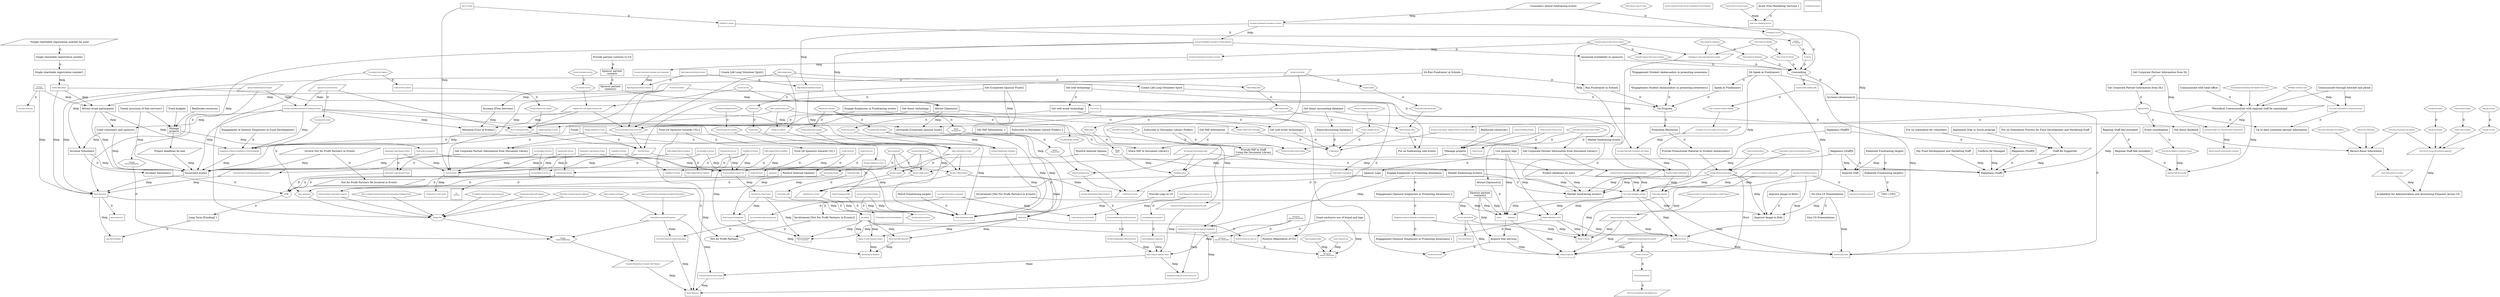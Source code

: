  digraph  RootGraph {
  "Regional Offices" [width="0.797557121911897", height="0.81256002199384", pos="1403.51520599513,338.093454613355", fontsize="8", label="Regional Offices", shape=ellipse];
  "Collect pledge online" [width="0.78125", height="0.5", pos="2338.36122047244,1375.66019145937", fontsize="8", label="Collect pledge online", sides="6", shape=polygon];
  "Collect donations online" [width="0.78125", height="0.5", pos="2293.23248031496,1449.14838043575", fontsize="8", label="Collect donations online", sides="6", shape=polygon];
  "Provide Real Time Tax Receipts " [width="0.78125", height="0.5", pos="2267.93799212598,1353.83341980583", fontsize="8", label="Provide Real Time Tax Receipts ", sides="6", shape=polygon];
  "Provide receipts" [width="0.78125", height="0.5", pos="1940.56594488189,1396.44759303417", fontsize="8", label="Provide receipts", sides="6", shape=polygon];
  "Collect pledge online " [width="0.78125", height="0.5", pos="2522.61318897638,687.691687522364", fontsize="8", label="Collect pledge online ", sides="6", shape=polygon];
  "Collect Pledge online" [width="0.78125", height="0.5", pos="2310.45767716535,1205.58145130189", fontsize="8", label="Collect Pledge online", sides="6", shape=polygon];
  "Retain [Sponsors] " [width="0.816179286622626", height="0.490638069621911", pos="2289.3577031619,1038.13541145127", fontsize="8", label="Retain [Sponsors] ", shape=box];
  "Long Term [Funding] " [width="0.816179286622626", height="0.490638069621911", pos="2346.05061654773,1133.85826771654", fontsize="8", label="Long Term [Funding] ", shape=box];
  "Put Together Proposals for Corporate Sponsors" [width="0.78125", height="0.5", pos="1303.7155511811,854.220472440945", fontsize="8", label="Put Together Proposals for Corporate Sponsors", sides="6", shape=polygon];
  "Manage PAP" [width="0.78125", height="0.5", pos="1406.96279527559,863.396254451504", fontsize="8", label="Manage PAP", sides="6", shape=polygon];
  "Organize discussions with Sponsors" [width="0.78125", height="0.5", pos="1366.56909448819,801.175782010557", fontsize="8", label="Organize discussions with Sponsors", sides="6", shape=polygon];
  "Write Down Corporate Sponsors Objectives " [width="0.78125", height="0.5", pos="1417.54429133858,790.731057601104", fontsize="8", label="Write Down Corporate Sponsors Objectives ", sides="6", shape=polygon];
  "Pitch to National Corporate Sponsors the Sponsorship of Regional Events " [width="0.78125", height="0.5", pos="1474.23720472441,776.557829254647", fontsize="8", label="Pitch to National Corporate Sponsors the Sponsorship of Regional Events ", sides="6", shape=polygon];
  "Contribute [to a Good Cause] " [width="0.816179286622626", height="0.490638069621911", pos="1064.02812360975,1726.16412846725", fontsize="8", label="Contribute [to a Good Cause] ", shape=box];
  "Recognition" [width="0.816179286622626", height="0.490638069621911", pos="908.122611798729,1598.60507334913", fontsize="8", label=Recognition, shape=box];
  "Positive Image [To Employees] " [width="0.816179286622626", height="0.490638069621911", pos="1163.24072203495,1722.67438630731", fontsize="8", label="Positive Image [To Employees] ", shape=box];
  "Credibility [CS Brand] " [width="0.816179286622626", height="0.490638069621911", pos="1250.16985589322,1846.81922495789", fontsize="8", label="Credibility [CS Brand] ", shape=box];
  "Positive Association\n[by Consumers] " [width="0.816179286622626", height="0.490638069621911", pos="921.259842519685,1708.50115796086", fontsize="8", label="Positive Association\n[by Consumers] ", shape=box];
  "Sponsorship Be Beneficial " [width="0.816179286622626", height="0.490638069621911", pos="1061.19347794046,1865.71686275316", fontsize="8", label="Sponsorship Be Beneficial ", shape=box];
  "Develop national event calendar " [width="0.78125", height="0.5", pos="2294.20688976378,687.081293821577", fontsize="8", label="Develop national event calendar ", sides="6", shape=polygon];
  "Put on Fundraising Events " [width="0.78125", height="0.5", pos="2239.59153543307,765.354330708661", fontsize="8", label="Put on Fundraising Events ", sides="6", shape=polygon];
  "Sponsors for events be found" [width="0.812499999999998", height="0.5", pos="2098.54133858268,734.038144215277", fontsize="8", label="Sponsors for events be found", shape=parallelogram];
  "Funds Be Raised " [width="0.812499999999998", height="0.5", pos="2438.69881889764,860.740157480315", fontsize="8", label="Funds Be Raised ", shape=parallelogram];
  "Put on Fundraising Events on the Web" [width="0.78125", height="0.5", pos="2565.57578740157,786.904285947561", fontsize="8", label="Put on Fundraising Events on the Web", sides="6", shape=polygon];
  "Get sponsorship proposal" [width="0.78125", height="0.5", pos="1020.6938976378,1489.04601823103", fontsize="8", label="Get sponsorship proposal", sides="6", shape=polygon];
  "Sponsorship proposal" [width="0.78125", height="0.5", pos="1190.32972440945,1102.54208122315", fontsize="8", label="Sponsorship proposal", sides="6", shape=polygon];
  "Present proposal convincingly to sponsors" [width="0.816179286622626", height="0.490638069621911", pos="1310.42497400345,811.468673776789", fontsize="8", label="Present proposal convincingly to sponsors", shape=box];
  "Participate in events" [width="0.78125", height="0.5", pos="884.569317335129,489.26649067197", fontsize="8", label="Participate in events", sides="6", shape=polygon];
  "Become a Official Partner" [width="0.78125", height="0.5", pos="1006.07775590551,1570.25861665622", fontsize="8", label="Become a Official Partner", sides="6", shape=polygon];
  "Contribute [to a  Cause] " [width="0.812499999999998", height="0.5", pos="1092.24212598425,1659.12475838851", fontsize="8", label="Contribute [to a  Cause] ", shape=parallelogram];
  "Become a Major patron" [width="0.78125", height="0.5", pos="1078.1061023622,1591.09326232551", fontsize="8", label="Become a Major patron", sides="6", shape=polygon];
  "Become a patron" [width="0.78125", height="0.5", pos="1144.01161417323,1592.51058516016", fontsize="8", label="Become a patron", sides="6", shape=polygon];
  "Exclusive Relationships [Official Partners] " [width="0.816179286622626", height="0.490638069621911", pos="1090.30258505166,1368.3436776459", fontsize="8", label="Exclusive Relationships [Official Partners] ", shape=box];
  "Quick [Response to Sponsors] " [width="0.816179286622626", height="0.490638069621911", pos="1623.21597087844,1141.21769339393", fontsize="8", label="Quick [Response to Sponsors] ", shape=box];
  "Retain [Sponsors] 1" [width="0.816179286622626", height="0.490638069621911", pos="1657.23171890993,1048.8188976378", fontsize="8", label="Retain [Sponsors] ", shape=box];
  "Reach agreement" [width="0.78125", height="0.5", pos="1417.54429133858,1010.12598425197", fontsize="8", label="Reach agreement", sides="6", shape=polygon];
  "Quick [Response to questions and concerns] " [width="0.816179286622626", height="0.490638069621911", pos="1288.72778190206,1389.49639031222", fontsize="8", label="Quick [Response to questions and concerns] ", shape=box];
  "Quick [Response to Sponsors] 1" [width="0.816179286622626", height="0.490638069621911", pos="1361.66591888534,1297.47753591361", fontsize="8", label="Quick [Response to Sponsors] ", shape=box];
  "Retain [Sponsors] 2" [width="0.816179286622626", height="0.490638069621911", pos="1857.51158817668,958.870248579934", fontsize="8", label="Retain [Sponsors] ", shape=box];
  "Recognize\nSponsor contribution " [width="0.816179286622626", height="0.490638069621911", pos="1136.09426534204,981.442498065444", fontsize="8", label="Recognize\nSponsor contribution ", shape=box];
  "Recognize\nSponsor contribution 1" [width="0.816179286622626", height="0.490638069621911", pos="1302.90101024851,1014.01296898448", fontsize="8", label="Recognize\nSponsor contribution ", shape=box];
  "Meet Corporate Sponsors Needs " [width="0.816179286622626", height="0.490638069621911", pos="1503.39820234991,1070.70588237031", fontsize="8", label="Meet Corporate Sponsors Needs ", shape=box];
  "Create Thank you ads " [width="0.78125", height="0.5", pos="808.095472440945,837.077514294017", fontsize="8", label="Create Thank you ads ", sides="6", shape=polygon];
  "Recognize\nSponsor contribution 2" [width="0.816179286622626", height="0.490638069621911", pos="920.223844894184,839.710214600877", fontsize="8", label="Recognize\nSponsor contribution ", shape=box];
  "Place Sponsor Logos in Events " [width="0.78125", height="0.5", pos="808.095472440945,766.211372561734", fontsize="8", label="Place Sponsor Logos in Events ", sides="6", shape=polygon];
  "Company Relationship be retained  after Mergers" [width="0.812499999999998", height="0.5", pos="1333.18700787402,918.290112719214", fontsize="8", label="Company Relationship be retained  after Mergers", shape=parallelogram];
  "Manage\nPartner Relationship" [width="0.78125", height="0.5", pos="1499.53169291339,900.813577286148", fontsize="8", label="Manage\nPartner Relationship", sides="6", shape=polygon];
  "Information be shared with sponsors" [width="0.812499999999998", height="0.5", pos="1574.13188976378,874.913385826772", fontsize="8", label="Information be shared with sponsors", shape=parallelogram];
  "Up to Date [Corporate Partner Information] " [width="0.816179286622626", height="0.490638069621911", pos="1572.19234883119,1134.378280076", fontsize="8", label="Up to Date [Corporate Partner Information] ", shape=box];
  "Include Corporate Partners [In the Development of Press Releases]  " [width="0.816179286622626", height="0.490638069621911", pos="1685.57817560285,872.280685519912", fontsize="8", label="Include Corporate Partners [In the Development of Press Releases]  ", shape=box];
  "*Corporate sponsors feel included" [width="0.816179286622626", height="0.490638069621911", pos="1728.09786064222,967.269269718987", fontsize="8", label="*Corporate sponsors feel included", shape=box];
  "Accountability of services" [width="0.816179286622626", height="0.490638069621911", pos="1120.72103699558,1856.69291338583", fontsize="8", label="Accountability of services", shape=box];
  "Accountability of services1" [width="0.816179286622626", height="0.490638069621911", pos="1033.5185559301,1933.9905728007", fontsize="8", label="Accountability of services", shape=box];
  "Demonstrable Services " [width="0.816179286622626", height="0.490638069621911", pos="1179.44881889764,1864.11688437276", fontsize="8", label="Demonstrable Services ", shape=box];
  "Demonstrable Services 1" [width="0.816179286622626", height="0.490638069621911", pos="1094.08211261072,1957.03304924655", fontsize="8", label="Demonstrable Services ", shape=box];
  "CS\nServices" [width="0.875", height="0.875", pos="754.334645669291,2023.61811023622", fontsize="8", label="CS\nServices", shape=box];
  "Responsible Usage [Sponsor Funds] " [width="0.816179286622626", height="0.490638069621911", pos="1374.89426534204,1758.00032732009", fontsize="8", label="Responsible Usage [Sponsor Funds] ", shape=box];
  "Responsible Usage [Sponsor Funds] 1" [width="0.816179286622626", height="0.490638069621911", pos="1288.72778190206,2034.51336420718", fontsize="8", label="Responsible Usage [Sponsor Funds] ", shape=box];
  "Exclusive Relationships [Official Partners] 1" [width="0.816179286622626", height="0.490638069621911", pos="1261.41732283465,1198.26493748842", fontsize="8", label="Exclusive Relationships [Official Partners] ", shape=box];
  "Exclusive Relationships [Official Partners] 2" [width="0.816179286622626", height="0.490638069621911", pos="1373.7671519808,1070.70588237031", fontsize="8", label="Exclusive Relationships [Official Partners] ", shape=box];
  "Cobranding" [width="0.816179286622626", height="0.490638069621911", pos="1219.93363542078,1566.76887449629", fontsize="8", label=Cobranding, shape=box];
  "Reach More Kids [Sponsors]" [width="0.816179286622626", height="0.490638069621911", pos="1191.58717872786,1800.52001235946", fontsize="8", label="Reach More Kids [Sponsors]", shape=box];
  "Appear as Good Corporate Citizens " [width="0.816179286622626", height="0.490638069621911", pos="1035.68166691684,1793.5405280396", fontsize="8", label="Appear as Good Corporate Citizens ", shape=box];
  "Exclusive Brand and Logo use" [width="0.8125", height="0.5078125", pos="1105.80826771654,1119.68503937008", fontsize="8", label="Exclusive Brand and Logo use", shape=box];
  "Credibility [CS Brand] 1" [width="0.816179286622626", height="0.490638069621911", pos="1143.21597087844,1991.04879727804", fontsize="8", label="Credibility [CS Brand] ", shape=box];
  "Use sponsor marketing channels" [width="0.78125", height="0.5", pos="978.174212598425,1215.9279079948", fontsize="8", label="Use sponsor marketing channels", sides="6", shape=polygon];
  " Quality [Services] " [width="0.816179286622626", height="0.490638069621911", pos="1007.33521022393,1828.86646905237", fontsize="8", label=" Quality [Services] ", shape=box];
  "Quality [Services] " [width="0.816179286622626", height="0.490638069621911", pos="910.012375578257,1929.9688312571", fontsize="8", label="Quality [Services] ", shape=box];
  "Follow Highest Ethical Guidelines " [width="0.816179286622626", height="0.490638069621911", pos="1320.09111573574,1799.5751304697", fontsize="8", label="Follow Highest Ethical Guidelines ", shape=box];
  "Follow Highest Ethical Guidelines 1" [width="0.816179286622626", height="0.490638069621911", pos="1216.91675828001,2015.6157264119", fontsize="8", label="Follow Highest Ethical Guidelines ", shape=box];
  "Trust [of Sponsors towards CS] " [width="0.816179286622626", height="0.490638069621911", pos="1368.09786064222,1601.57480314961", fontsize="8", label="Trust [of Sponsors towards CS] ", shape=box];
  "Match fundraising targets" [width="0.816179286622626", height="0.490638069621911", pos="2440.03127321605,1133.90961865867", fontsize="8", label="Match fundraising targets", shape=box];
  "Use national event calendar " [width="0.78125", height="0.5", pos="1672.6624015748,758.557829254647", fontsize="8", label="Use national event calendar ", sides="6", shape=polygon];
  "National Event Calendar" [width="0.8125", height="0.5078125", pos="1857.59645669291,744.10335090819", fontsize="8", label="National Event Calendar", shape=box];
  "*Engage employees in events" [width="0.816179286622626", height="0.490638069621911", pos="1374.8031496063,1524.24918945692", fontsize="8", label="*Engage employees in events", shape=box];
  "Receipt be provided" [width="0.812499999999998", height="0.5", pos="1786.73031496063,1499.39247492394", fontsize="8", label="Receipt be provided", shape=parallelogram];
  "Get sponsors for events" [width="0.78125", height="0.5", pos="1856.91437007874,847.423970986931", fontsize="8", label="Get sponsors for events", sides="6", shape=polygon];
  "Engagement [Sponsors in the Cause of CS] " [width="0.816179286622626", height="0.490638069621911", pos="1632.15725746802,971.626154091745", fontsize="8", label="Engagement [Sponsors in the Cause of CS] ", shape=box];
  "Commitment [To CS Cause from Sponsors Employees] " [width="0.816179286622626", height="0.490638069621911", pos="1529.67266379182,964.299539918516", fontsize="8", label="Commitment [To CS Cause from Sponsors Employees] ", shape=box];
  "*Engage employees in events1" [width="0.816179286622626", height="0.490638069621911", pos="1985.28796612944,1247.76410684765", fontsize="8", label="*Engage employees in events", shape=box];
  "Engagement of Sponsor Employees in Fund Development" [width="0.816179286622626", height="0.490638069621911", pos="2268.75253305857,1109.00155318355", fontsize="8", label="Engagement of Sponsor Employees in Fund Development", shape=box];
  "Sponsor Relationships Be Managed " [width="0.812499999999998", height="0.5", pos="2109.6625984252,915.978931616852", fontsize="8", label="Sponsor Relationships Be Managed ", shape=parallelogram];
  "Manage\nPartner Relationship1" [width="0.78125", height="0.5", pos="1854.83681102362,922.356884372757", fontsize="8", label="Manage\nPartner Relationship", sides="6", shape=polygon];
  "Increase Involvement [Sponsors in Putting on Events] " [width="0.816179286622626", height="0.490638069621911", pos="2651.4296984129,1045.32915547786", fontsize="8", label="Increase Involvement [Sponsors in Putting on Events] ", shape=box];
  "Use free services" [width="0.78125", height="0.5", pos="2437.57381889764,737.86491586882", fontsize="8", label="Use free services", sides="6", shape=polygon];
  " Free services" [width="0.8125", height="0.5078125", pos="1942.63582677165,1169.30020130189", fontsize="8", label=" Free services", shape=box];
  "Follow Highest Ethical Guidelines 2" [width="0.816179286622626", height="0.490638069621911", pos="1570.2485960507,1748.31528795001", fontsize="8", label="Follow Highest Ethical Guidelines ", shape=box];
  "Credibility [CS Brand] 2" [width="0.816179286622626", height="0.490638069621911", pos="1548.28009211369,1706.50426432797", fontsize="8", label="Credibility [CS Brand] ", shape=box];
  "Quality [Services] 1" [width="0.816179286622626", height="0.490638069621911", pos="1533.88954093259,1665.64190212324", fontsize="8", label="Quality [Services] ", shape=box];
  "Demonstrable Services 2" [width="0.816179286622626", height="0.490638069621911", pos="1531.27221809794,1578.94520920985", fontsize="8", label="Demonstrable Services ", shape=box];
  "Accountability of services2" [width="0.816179286622626", height="0.490638069621911", pos="1539.30371416093,1536.89796511537", fontsize="8", label="Accountability of services", shape=box];
  "Responsible Usage [Sponsor Funds] 2" [width="0.816179286622626", height="0.490638069621911", pos="1595.99662754676,1790.12631157206", fontsize="8", label="Responsible Usage [Sponsor Funds] ", shape=box];
  "Trust [of Donor] " [width="0.816179286622626", height="0.490638069621911", pos="1673.47694250739,1640.60474602904", fontsize="8", label="Trust [of Donor] ", shape=box];
  "High Response [Individual Donors] " [width="0.816179286622626", height="0.490638069621911", pos="906.050616547727,1088.36885287669", fontsize="8", label="High Response [Individual Donors] ", shape=box];
  "High Response [Individual Donors] 1" [width="0.816179286622626", height="0.490638069621911", pos="1500.61223304048,509.427900870227", fontsize="8", label="High Response [Individual Donors] ", shape=box];
  "Contribute [to a Good Cause] 1" [width="0.816179286622626", height="0.490638069621911", pos="1699.00765116881,1747.13796511537", fontsize="8", label="Contribute [to a Good Cause] ", shape=box];
  "Acquire\n [CS Stories] " [width="0.816179286622626", height="0.490638069621911", pos="877.704159854814,1134.378280076", fontsize="8", label="Acquire\n [CS Stories] ", shape=box];
  "CS Stories" [width="0.816179286622626", height="0.490638069621911", pos="1211.81102362205,474.756232831902", fontsize="8", label="CS Stories", shape=box];
  "Hear CS stories" [width="0.816179286622626", height="0.490638069621911", pos="1524.18560392471,1622.88221708387", fontsize="8", label="Hear CS stories", shape=box];
  "Published CS Stories" [width="0.816179286622626", height="0.490638069621911", pos="1203.68841182332,1162.72473676891", fontsize="8", label="Published CS Stories", shape=box];
  "Pledge online" [width="0.78125", height="0.5", pos="1953.79429133858,1445.58145130189", fontsize="8", label="Pledge online", sides="6", shape=polygon];
  "Pledge\nonline" [width="0.78125", height="0.5", pos="1829.56122047244,1535.58523082945", fontsize="8", label="Pledge\nonline", sides="6", shape=polygon];
  "Bi-Weekly Conference Calls " [width="0.78125", height="0.5", pos="696.392716535433,239.675939490868", fontsize="8", label="Bi-Weekly Conference Calls ", sides="6", shape=polygon];
  "Up to Date [ Information on Corporate Sponsors] " [width="0.816179286622626", height="0.490638069621911", pos="801.823399200304,208.157807635052", fontsize="8", label="Up to Date [ Information on Corporate Sponsors] ", shape=box];
  "Agreement [Staff Over Corporate Partner Expectations] " [width="0.816179286622626", height="0.490638069621911", pos="850.012375578257,390.638373375508", fontsize="8", label="Agreement [Staff Over Corporate Partner Expectations] ", shape=box];
  "Reduce Internal Communication Confusion " [width="0.816179286622626", height="0.490638069621911", pos="780.563556680619,432.910606779754", fontsize="8", label="Reduce Internal Communication Confusion ", shape=box];
  "Market CS Brand " [width="0.816179286622626", height="0.490638069621911", pos="381.64116772883,1123.17478153001", fontsize="8", label="Market CS Brand ", shape=box];
  "Market PHL Brand " [width="0.816179286622626", height="0.490638069621911", pos="737.007874015748,1212.43816583487", fontsize="8", label="Market PHL Brand ", shape=box];
  "Increase [Awareness]" [width="0.816179286622626", height="0.490638069621911", pos="606.015525184556,1289.8151304697", fontsize="8", label="Increase [Awareness]", shape=box];
  "Engagement [Sponsor Employees in Promoting Awareness] " [width="0.816179286622626", height="0.490638069621911", pos="780.563556680619,1257.92758067471", fontsize="8", label="Engagement [Sponsor Employees in Promoting Awareness] ", shape=box];
  "Market [Only For Serious Issues] " [width="0.78125", height="0.5", pos="907.308070866142,889.943656026301", fontsize="8", label="Market [Only For Serious Issues] ", sides="6", shape=polygon];
  "Avoid Over-Marketing Services " [width="0.816179286622626", height="0.490638069621911", pos="936.469068491643,950.12631157206", fontsize="8", label="Avoid Over-Marketing Services ", shape=box];
  "Experienced [Marketing Partners] " [width="0.816179286622626", height="0.490638069621911", pos="622.586049618593,1066.48186814418", fontsize="8", label="Experienced [Marketing Partners] ", shape=box];
  "Positive [Reputation of CS] " [width="0.816179286622626", height="0.490638069621911", pos="651.968503937008,1014.01296898448", fontsize="8", label="Positive [Reputation of CS] ", shape=box];
  "! Write Articles for Magazines " [width="0.78125", height="0.5", pos="850.615157480315,734.038144215277", fontsize="8", label="! Write Articles for Magazines ", sides="6", shape=polygon];
  "! Write Articles for Magazines 1" [width="0.78125", height="0.5", pos="1084.03051181102,481.367445959318", fontsize="8", label="! Write Articles for Magazines ", sides="6", shape=polygon];
  "High Response [Individual Donors] 2" [width="0.816179286622626", height="0.490638069621911", pos="2169.53993463338,1035.1656816508", fontsize="8", label="High Response [Individual Donors] ", shape=box];
  "Reach agreement1" [width="0.78125", height="0.5", pos="1156.31397637795,1417.32283464567", fontsize="8", label="Reach agreement", sides="6", shape=polygon];
  "Agreement" [width="0.8125", height="0.5078125", pos="1219.80118110236,1305.07529972709", fontsize="8", label=Agreement, shape=box];
  "Make contribution to charity" [width="0.812499999999998", height="0.5", pos="1094.82165354331,1511.72318358536", fontsize="8", label="Make contribution to charity", shape=parallelogram];
  "Provide free services" [width="0.78125", height="0.5", pos="1147.81003937008,1368.00664815228", fontsize="8", label="Provide free services", sides="6", shape=polygon];
  "Market through own channels" [width="0.78125", height="0.5", pos="1020.6938976378,1382.17987649874", fontsize="8", label="Market through own channels", sides="6", shape=polygon];
  "Provide funds" [width="0.78125", height="0.5", pos="1204.94586614173,1442.69956153811", fontsize="8", label="Provide funds", sides="6", shape=polygon];
  "*Good media exposure" [width="0.816179286622626", height="0.490638069621911", pos="511.272218097942,964.299539918516", fontsize="8", label="*Good media exposure", shape=box];
  "Increased Interaction [Counselors with Media] " [width="0.816179286622626", height="0.490638069621911", pos="762.629698412903,942.571035981508", fontsize="8", label="Increased Interaction [Counselors with Media] ", shape=box];
  "Proactive [Media relationship]" [width="0.816179286622626", height="0.490638069621911", pos="650.932506311507,960.289785399123", fontsize="8", label="Proactive [Media relationship]", shape=box];
  "Provide funds1" [width="0.78125", height="0.5", pos="1955.68405511811,1092.19562453024", fontsize="8", label="Provide funds", sides="6", shape=polygon];
  "!Acquire public speaking skills" [width="0.816179286622626", height="0.490638069621911", pos="1026.52305749261,481.367445959318", fontsize="8", label="!Acquire public speaking skills", shape=box];
  "!Train counselors on public speaking" [width="0.78125", height="0.5", pos="835.999015748032,1035.50271114441", fontsize="8", label="!Train counselors on public speaking", sides="6", shape=polygon];
  "Increased Involvement [Counselors in Events] " [width="0.816179286622626", height="0.490638069621911", pos="721.79864804379,719.344903509359", fontsize="8", label="Increased Involvement [Counselors in Events] ", shape=box];
  "Increase Connection [Counselors and Community] " [width="0.816179286622626", height="0.490638069621911", pos="834.204501562509,978.712768264973", fontsize="8", label="Increase Connection [Counselors and Community] ", shape=box];
  "Increase\n[Awareness]" [width="0.816179286622626", height="0.490638069621911", pos="2110.77502599655,957.320055598652", fontsize="8", label="Increase\n[Awareness]", shape=box];
  "[Increase] Awareness" [width="0.816179286622626", height="0.490638069621911", pos="1501.58689365231,582.096389647222", fontsize="8", label="[Increase] Awareness", shape=box];
  "Create posters, flyers and informational material " [width="0.78125", height="0.5", pos="410.802165354331,854.220472440945", fontsize="8", label="Create posters, flyers and informational material ", sides="6", shape=polygon];
  "Develop external comunications" [width="0.78125", height="0.5", pos="458.065157480315,934.30586075071", fontsize="8", label="Develop external comunications", sides="6", shape=polygon];
  "Create branded products" [width="0.78125", height="0.5", pos="348.439960629921,860.740157480315", fontsize="8", label="Create branded products", sides="6", shape=polygon];
  "Minimize expenses" [width="0.816179286622626", height="0.490638069621911", pos="740.661194475895,1128.94898873741", fontsize="8", label="Minimize expenses", shape=box];
  "Increased Involvement [Counselors in Events] 1" [width="0.816179286622626", height="0.490638069621911", pos="2339.61867479086,889.42364366684", fontsize="8", label="Increased Involvement [Counselors in Events] ", shape=box];
  "Increased Availability [Counselors to Public/Sponsors]" [width="0.816179286622626", height="0.490638069621911", pos="2226.2328480192,889.42364366684", fontsize="8", label="Increased Availability [Counselors to Public/Sponsors]", shape=box];
  "Sponsors marketing channels be used" [width="0.812499999999998", height="0.5", pos="835.316929133858,931.606299212598", fontsize="8", label="Sponsors marketing channels be used", shape=parallelogram];
  "Counselors who want a public voice be trained " [width="0.812499999999998", height="0.5", pos="757.536614173228,1036.68759303417", fontsize="8", label="Counselors who want a public voice be trained ", shape=parallelogram];
  "* Corporate sponsor feel included " [width="0.816179286622626", height="0.490638069621911", pos="1262.45332046015,1722.67438630731", fontsize="8", label="* Corporate sponsor feel included ", shape=box];
  "Maintain 20% costs against revenues ratio" [width="0.812499999999998", height="0.5", pos="2422.71850393701,789.874015748032", fontsize="8", label="Maintain 20% costs against revenues ratio", shape=parallelogram];
  "Use volunteer services" [width="0.78125", height="0.5", pos="2367.15059055118,737.86491586882", fontsize="8", label="Use volunteer services", sides="6", shape=polygon];
  "Sponsors Include CS Logos and Descriptions on their Products " [width="0.78125", height="0.5", pos="921.038385826772,1010.12598425197", fontsize="8", label="Sponsors Include CS Logos and Descriptions on their Products ", sides="6", shape=polygon];
  "Engage Employees in events" [width="0.816179286622626", height="0.490638069621911", pos="1851.8422968381,883.752138343713", fontsize="8", label="Engage Employees in events", shape=box];
  "Provide free services1" [width="0.78125", height="0.5", pos="317.041535433071,1352.51436468772", fontsize="8", label="Provide free services", sides="6", shape=polygon];
  "Get free advertisement" [width="0.78125", height="0.5", pos="396.628937007874,1169.58145130189", fontsize="8", label="Get free advertisement", sides="6", shape=polygon];
  "Free advertisement" [width="0.8125", height="0.5078125", pos="380.52874015748,1355.63026035701", fontsize="8", label="Free advertisement", shape=box];
  "Experienced [marketing partners]" [width="0.816179286622626", height="0.490638069621911", pos="443.023399200304,1361.3899336193", fontsize="8", label="Experienced [marketing partners]", shape=box];
  "Timely services" [width="0.816179286622626", height="0.490638069621911", pos="253.102139357785,1337.29544543033", fontsize="8", label="Timely services", shape=box];
  "Timely provision of free services" [width="0.816179286622626", height="0.490638069621911", pos="324.948254343003,1113.22556740968", fontsize="8", label="Timely provision of free services", shape=box];
  "*Successful marketing campaign" [width="0.816179286622626", height="0.490638069621911", pos="608.412821272137,882.229899640247", fontsize="8", label="*Successful marketing campaign", shape=box];
  "Inform Sponsors of Progress " [width="0.78125", height="0.5", pos="1672.21948818898,811.700787401575", fontsize="8", label="Inform Sponsors of Progress ", sides="6", shape=polygon];
  "Email Corporate Partners Interesting and Relevant News Pieces " [width="0.78125", height="0.5", pos="1601.35334645669,797.527559055118", fontsize="8", label="Email Corporate Partners Interesting and Relevant News Pieces ", sides="6", shape=polygon];
  "Up to Date [Information on programs] " [width="0.816179286622626", height="0.490638069621911", pos="1359.59392363434,1485.21924657748", fontsize="8", label="Up to Date [Information on programs] ", shape=box];
  "Up to Date [Information on programs] 1" [width="0.816179286622626", height="0.490638069621911", pos="1446.70528896408,1361.1499336193", fontsize="8", label="Up to Date [Information on programs] ", shape=box];
  "Increase [Philanthropic Donations]" [width="0.816179286622626", height="0.490638069621911", pos="2382.13835983023,1087.84884051723", fontsize="8", label="Increase [Philanthropic Donations]", shape=box];
  "Individual donor" [width="0.875", height="0.875", pos="1740.15354330709,1842.70349854599", fontsize="10", label="Individual donor", shape=box];
  "Send recognition letters" [width="0.78125", height="0.5", pos="808.095472440945,804.904285947561", fontsize="8", label="Send recognition letters", sides="6", shape=polygon];
  "Attract                 [Sponsors] " [width="0.816179286622626", height="0.490638069621911", pos="721.79864804379,981.442498065444", fontsize="8", label="Attract                 [Sponsors] ", shape=box];
  "Answers be provided to media queries" [width="0.812499999999998", height="0.5", pos="537.679133858268,889.943656026301", fontsize="8", label="Answers be provided to media queries", shape=parallelogram];
  "Contribute online" [width="0.78125", height="0.5", pos="1777.12027559055,1588.02617571134", fontsize="8", label="Contribute online", sides="6", shape=polygon];
  "Be informed of fundraising events " [width="0.812499999999998", height="0.5", pos="1685.71062992126,1438.87278988457", fontsize="8", label="Be informed of fundraising events ", shape=parallelogram];
  "Contribution be made" [width="0.812499999999998", height="0.5", pos="1748.48149606299,1651.09704185307", fontsize="8", label="Contribution be made", shape=parallelogram];
  "*Events be marketed" [width="0.812499999999998", height="0.5", pos="2410.8437007874,674.325388309765", fontsize="8", label="*Events be marketed", shape=parallelogram];
  "Provide Online Donor Technology" [width="0.78125", height="0.5", pos="2295.84153543307,361.70743555386", fontsize="8", label="Provide Online Donor Technology", sides="6", shape=polygon];
  "IT department" [width="0.797557121911897", height="0.81256002199384", pos="2168.13833731196,238.880856188158", fontsize="8", label="IT department", shape=ellipse];
  "Provide fundraising services" [width="0.78125", height="0.5", pos="2114.46200787402,1241.25830169559", fontsize="8", label="Provide fundraising services", sides="6", shape=polygon];
  "Acquire [Government funding] " [width="0.816179286622626", height="0.490638069621911", pos="2111.21237557826,686.744264327965", fontsize="8", label="Acquire [Government funding] ", shape=box];
  "! Provide money for services" [width="0.78125", height="0.5", pos="1984.47342519685,511.093262325513", fontsize="8", label="! Provide money for services", sides="6", shape=polygon];
  "! Market CS Service" [width="0.78125", height="0.5", pos="1502.1407480315,436.400348939687", fontsize="8", label="! Market CS Service", sides="6", shape=polygon];
  "Provincial government" [width="0.875", height="0.875", pos="1803.15354330709,518.28617571134", fontsize="8", label="Provincial government", shape=box];
  "! Marketing from government be acquired" [width="0.812499999999998", height="0.5", pos="667.045275590551,624.479089097167", fontsize="8", label="! Marketing from government be acquired", shape=parallelogram];
  "! Services be provided for Kids Bullying Line" [width="0.812499999999998", height="0.5", pos="737.911417322834,1471.04601823103", fontsize="8", label="! Services be provided for Kids Bullying Line", shape=parallelogram];
  "Corporate Partner fundraising expectations be known " [width="0.812499999999998", height="0.5", pos="2507.75787401575,627.448818897638", fontsize="8", label="Corporate Partner fundraising expectations be known ", shape=parallelogram];
  "! Marketing be made using dedicated counselor" [width="0.812499999999998", height="0.5", pos="652.872047244094,889.943656026301", fontsize="8", label="! Marketing be made using dedicated counselor", shape=parallelogram];
  "! Write Articles for Website " [width="0.78125", height="0.5", pos="765.575787401575,673.518459175907", fontsize="8", label="! Write Articles for Website ", sides="6", shape=polygon];
  "! Counselor Speak on Kids Issues in General " [width="0.78125", height="0.5", pos="816.156496062992,694.488188976378", fontsize="8", label="! Counselor Speak on Kids Issues in General ", sides="6", shape=polygon];
  "! Provide compiled call data to Media" [width="0.78125", height="0.5", pos="657.416338582677,804.047244094488", fontsize="8", label="! Provide compiled call data to Media", sides="6", shape=polygon];
  "! Provide compiled call data " [width="0.78125", height="0.5", pos="1672.21948818898,404.22712059323", fontsize="8", label="! Provide compiled call data ", sides="6", shape=polygon];
  "! Write Articles for Website 1" [width="0.78125", height="0.5", pos="955.435459067412,485.439719018427", fontsize="8", label="! Write Articles for Website ", sides="6", shape=polygon];
  "! Counselor Speak on Kids Issues in General 1" [width="0.78125", height="0.5", pos="1140.13034095718,475.093262325513", fontsize="8", label="! Counselor Speak on Kids Issues in General ", sides="6", shape=polygon];
  "Attend fundraising event" [width="0.78125", height="0.5", pos="1704.34547244094,1509.83341980583", fontsize="8", label="Attend fundraising event", sides="6", shape=polygon];
  "Pledges be collected" [width="0.812499999999998", height="0.5", pos="2410.35236220472,605.622047244094", fontsize="8", label="Pledges be collected", shape=parallelogram];
  "Collect  pledge during event" [width="0.78125", height="0.5", pos="2352.5344488189,680.314960629921", fontsize="8", label="Collect  pledge during event", sides="6", shape=polygon];
  "Pledge\nDuring event" [width="0.78125", height="0.5", pos="1771.875,1438.87278988457", fontsize="8", label="Pledge\nDuring event", sides="6", shape=polygon];
  "Pledge\nDuring event1" [width="0.78125", height="0.5", pos="1856.47145669291,1357.66019145937", fontsize="8", label="Pledge\nDuring event", sides="6", shape=polygon];
  "Provide philanthropic donation" [width="0.78125", height="0.5", pos="1261.63877952756,1503.21924657748", fontsize="8", label="Provide philanthropic donation", sides="6", shape=polygon];
  "Give philanthropic donation" [width="0.78125", height="0.5", pos="1595.68405511811,1467.21924657748", fontsize="8", label="Give philanthropic donation", sides="6", shape=polygon];
  "Get philanthropic donations " [width="0.78125", height="0.5", pos="2380.88090551181,1016.64566929134", fontsize="8", label="Get philanthropic donations ", sides="6", shape=polygon];
  "Philanthropic donations " [width="0.78125", height="0.5", pos="1544.66043307087,1386.00664815228", fontsize="8", label="Philanthropic donations ", sides="6", shape=polygon];
  "*Good project management" [width="0.816179286622626", height="0.490638069621911", pos="334.488188976378,810.573577286143", fontsize="8", label="*Good project management", shape=box];
  "Project Management Skills " [width="0.816179286622626", height="0.490638069621911", pos="268.255340957176,751.701114721666", fontsize="8", label="Project Management Skills ", shape=box];
  "VP Marketing and Fund Development" [width="0.875", height="0.875", pos="70.8661417322835,461.593262325513", fontsize="8", label="VP Marketing and Fund Development", shape=box];
  "Presentation Skills " [width="0.816179286622626", height="0.490638069621911", pos="1345.42069528788,734.038144215277", fontsize="8", label="Presentation Skills ", shape=box];
  "Presentation Skills 1" [width="0.816179286622626", height="0.490638069621911", pos="1149.06749368849,645.509031976605", fontsize="8", label="Presentation Skills ", shape=box];
  "Provide Document Library System" [width="0.78125", height="0.5", pos="1672.21948818898,446.7468056326", fontsize="8", label="Provide Document Library System", sides="6", shape=polygon];
  "*Good project management " [width="0.816179286622626", height="0.490638069621911", pos="2153.29471103592,606.479089097167", fontsize="8", label="*Good project management ", shape=box];
  "Corporate Partner Marketing Expectations be known " [width="0.812499999999998", height="0.5", pos="737.911417322835,889.943656026301", fontsize="8", label="Corporate Partner Marketing Expectations be known ", shape=parallelogram];
  " Corporate Partner Expectations be shared with staff" [width="0.812499999999998", height="0.5", pos="1531.61220472441,790.731057601104", fontsize="8", label=" Corporate Partner Expectations be shared with staff", shape=parallelogram];
  "Store donor transactions into database" [width="0.78125", height="0.5", pos="2575.54547244095,1387.23877413654", fontsize="8", label="Store donor transactions into database", sides="6", shape=polygon];
  "Front End for Income Recording be supported" [width="0.812499999999998", height="0.5", pos="2471.78858267717,1472.27814421528", fontsize="8", label="Front End for Income Recording be supported", shape=parallelogram];
  "Create General Ledgers " [width="0.78125", height="0.5", pos="2574.1281496063,1431.17578201055", fontsize="8", label="Create General Ledgers ", sides="6", shape=polygon];
  "Manage Accounts " [width="0.78125", height="0.5", pos="2571.29350393701,1475.82145130189", fontsize="8", label="Manage Accounts ", sides="6", shape=polygon];
  "Manage Receivables " [width="0.78125", height="0.5", pos="2564.9155511811,1521.88444342788", fontsize="8", label="Manage Receivables ", sides="6", shape=polygon];
  "Manage Receivables 1" [width="0.78125", height="0.5", pos="2687.75019685039,1503.45924657748", fontsize="8", label="Manage Receivables ", sides="6", shape=polygon];
  "Manage Accounts 1" [width="0.78125", height="0.5", pos="2684.9155511811,1460.93956153811", fontsize="8", label="Manage Accounts ", sides="6", shape=polygon];
  "Create General Ledgers 1" [width="0.78125", height="0.5", pos="2685.62421259842,1418.41987649874", fontsize="8", label="Create General Ledgers ", sides="6", shape=polygon];
  "Donor Information be recorded " [width="0.812499999999998", height="0.5", pos="2466.11929133858,1411.33326232551", fontsize="8", label="Donor Information be recorded ", shape=parallelogram];
  "Positive [Reputation] " [width="0.816179286622626", height="0.490638069621911", pos="2501.68481652314,898.634028107493", fontsize="8", label="Positive [Reputation] ", shape=box];
  "Increase Access Speed [  Regional Offices to Document Library]" [width="0.816179286622626", height="0.490638069621911", pos="1671.40494725639,354.850721020879", fontsize="8", label="Increase Access Speed [  Regional Offices to Document Library]", shape=box];
  "Work with the Regions to Implement Events " [width="0.78125", height="0.5", pos="722.613188976378,365.534207207403", fontsize="8", label="Work with the Regions to Implement Events ", sides="6", shape=polygon];
  "Regional Staff feel included" [width="0.816179286622626", height="0.490638069621911", pos="671.429698412903,422.882217083871", fontsize="8", label="Regional Staff feel included", shape=box];
  "Bring Regional Fundraising Staff Together Once a Year " [width="0.78125", height="0.5", pos="578.754921259842,242.510585160159", fontsize="8", label="Bring Regional Fundraising Staff Together Once a Year ", sides="6", shape=polygon];
  "National Marketing Strategy " [width="0.8125", height="0.5078125", pos="398.953937007874,734.842858782206", fontsize="8", label="National Marketing Strategy ", shape=box];
  "Subscribe to Document Library Folders 1" [width="0.78125", height="0.5", pos="637.573818897638,677.34523082945", fontsize="8", label="Subscribe to Document Library Folders ", sides="6", shape=polygon];
  "Share PAP in Document Library" [width="0.78125", height="0.5", pos="1506.17539370079,662.9868056326", fontsize="8", label="Share PAP in Document Library", sides="6", shape=polygon];
  "Collect donor information" [width="0.78125", height="0.5", pos="2467.82893700787,1278.81357728614", fontsize="8", label="Collect donor information", sides="6", shape=polygon];
  "Store donor information into database" [width="0.78125", height="0.5", pos="2551.40255905512,1304.79404972709", fontsize="8", label="Store donor information into database", sides="6", shape=polygon];
  "Sponsor partner\ncontacts" [shape=box];
  "Sponsor partner\ncontacts1" [shape=box];
  "Sponsor partner\ncontacts2" [shape=box];
  "Successful events" [shape=box];
  "Acquire free services" [shape=box];
  "Get Corporate Partner Information from DL" [shape=polygon];
  "Get Corporate Partner Information from DL1" [shape=polygon];
  "Counselors attend fundraising events" [shape=parallelogram];
  "Share PAP in Document Library1" [shape=polygon];
  "Provide PAP to Staff\nUsing the Document Library" [shape=polygon];
  "Trust [of Sponsors towards CS] 1" [shape=box];
  "Trust [of Sponsors towards CS] 2" [shape=box];
  "Get web event technology" [shape=polygon];
  "Get web event technology1" [shape=polygon];
  "Get web technology" [shape=polygon];
  "Elaborate Fundraising targets" [shape=polygon];
  "Elaborate Fundraising targets1" [shape=polygon];
  "Inspired staff" [shape=box];
  "Get PAP Information  " [shape=polygon];
  "Get PAP Information  1" [shape=polygon];
  "Staff Be Supported " [shape=parallelogram];
  "Happiness [Staff]" [shape=box];
  "Happiness [Staff]1" [shape=box];
  "Happiness [Staff]2" [shape=box];
  "Happiness [Staff]3" [shape=box];
  "Improve Image to Kids" [shape=box];
  "Improve Image to Kids1" [shape=box];
  "Avoid Over-Marketing Services 1" [shape=box];
  "Market fundraising events" [shape=box];
  "Market fundraising events1" [shape=box];
  "Market fundraising events2" [shape=box];
  "Project deadlines be met" [shape=parallelogram];
  "Project deadlines be met1" [shape=parallelogram];
  "Funds" [shape=box type=resource];
  "Single charitable registration number" [shape=box, type=resource];
  "Single charitable registration number1" [shape=box,type=resource];
  "SA Give CS Presentations" [shape=polygon];
  "SA Speak at Fundraisers" [shape=polygon];
  "Attract [Sponsors]" [shape=box];
  "Attract [Sponsors]1" [shape=box];
  "Positive [Reputation of CS]" [shape=box];
  "Get Corporate Partner Information from Document Library" [shape=polygon];
  "Get Corporate Partner Information from Document Library1" [shape=polygon];
  "Put on orientation for volunteers" [shape=polygon];
  "Pay Fund Development and Marketing Staff " [shape=polygon];
  "Increase [Free Services]" [shape=box];
  "Minimize [Cost of Events]" [shape=box];
  "Put on fundraising web events" [shape=polygon];
  "Grant exclusive use of brand and logo" [shape=polygon];
  "Involve Not for Profit Partners in Events" [shape=parallelogram];
  "Not for Profit Partners Be Involved in Events" [shape=parallelogram];
  "Engagement [Sponsor Employees in Promoting Awareness] 1" [shape=box];
  "Engagement [Sponsor Employees in Promoting Awareness] 2" [shape=box];
  "Engage Employees in Promoting Awareness" [shape=box];
  "Engage Employees in Fundraising events" [shape=box];
  "Attract event participants" [shape=box];
  "Increase Volunteers" [shape=box];
  "Increase Volunteers1" [shape=box];
  "Record donor information" [shape=polygon];
  "Get donor database" [shape=polygon];
  "Put on Orientation Process for Fund Development and Marketing Staff " [shape=polygon];
  "Track budgets" [shape=polygon];
  "Manage\nprojects" [shape=polygon];
  "Positive Internal Opinion" [shape=box];
  "Positive Internal Opinion1" [shape=box];
  "*Manage projects" [shape=polygon];
  "Reallocate resources" [shape=polygon];
  "Reallocate resources1" [shape=polygon];
  "Increased [Corporate sponsor funds]" [shape=box];
  "*Periodical Communication with regional staff be maintained" [shape=parallelogram];
  "Get donor /accounting database" [shape=polygon];
  "Provide partner contacts to CS" [shape=polygon];
  "Use sponsor logo" [shape=polygon];
  "Sponsor Logo"  [shape=box, type=resource];
  "Get [Corporate Sponsor Funds] " [shape=polygon];
  "Subscribe to Document Library Folders 2" [shape=polygon];
  "Unite volunteers and sponsors" [shape=box];
  "Provide Promotional Material to Student Ambassadors " [shape=polygon];
  "Regional Staff feel included1" [shape=box];
  "Regional Staff feel included2" [shape=box];
  "Long Term [Funding] 1" [shape=box];
  "Subscribe to Document Library Folders " [shape=polygon];
  "Provide Logo to CS" [shape=polygon];
  "Get donor technology" [shape=polygon];
  "SA Run Fundraiser in Schools" [shape=polygon];
  "Donor/Accounting Database" [shape=box, type=resource];
  "Speak at Fundraisers" [shape=polygon];
  "Timely provision of free services1" [shape=box];
  "Involvement [Not For Profit Partners in Events]" [shape=box];
  "Involvement [Not For Profit Partners in Events]1" [shape=box];
  "Communicate through Internet and phone" [shape=polygon];
  "Engagement of Sponsor Employees in Fund Development1" [shape=box];
  "Conflicts Be Managed " [shape=polygon];
  "Availability for Administration and Accounting Purposes Across CS " [shape=box];
  "Communicate with head office " [shape=polygon];
  "Match Fundraising targets" [shape=box];
  "Increased availability to sponsors" [shape=box];
  "Create Life Long Volunteer Spirit" [shape=box];
  "Create Life Long Volunteer Spirit1" [shape=box];
  "Run Fundraiser in Schools" [shape=polygon];
  "Event coordination" [shape=polygon];
  "Increase [Awareness]1" [shape=box];
  "Give CS Presentations" [shape=polygon];
  "Implement Stay in Touch program" [shape=polygon];
  "*Single charitable registration number be used" [shape=parallelogram];
  "Up to date corporate partner information" [shape=box];
  "*Engagement Student Ambassadors in promoting awareness" [shape=box];
  "*Engagement Student Ambassadors in promoting awareness1" [shape=box];
  "Promotion Resources" [shape=box, task=resource];


  "Collect pledge online"->"Collect donations online";
  "Provide Real Time Tax Receipts "->"Collect donations online";
  "Provide receipts"->"Provide Real Time Tax Receipts " [label=D];
  "Collect pledge online "->"Collect Pledge online" [label=D];
  "Collect Pledge online"->"Collect pledge online" [label=D];
  "Retain [Sponsors] "->"Long Term [Funding] " [label=Help];
  "Put Together Proposals for Corporate Sponsors"->"Manage PAP";
  "Organize discussions with Sponsors"->"Manage PAP";
  "Write Down Corporate Sponsors Objectives "->"Manage PAP";
  "Pitch to National Corporate Sponsors the Sponsorship of Regional Events "->"Manage PAP";
  "Contribute [to a Good Cause] "->"Recognition" [label=Help];
  "Contribute [to a Good Cause] "->"Positive Image [To Employees] " [label=Help];
  "Credibility [CS Brand] "->"Positive Association\n[by Consumers] " [label=Help];
  "Develop national event calendar "->"Put on Fundraising Events ";
  "Sponsors for events be found"->"Put on Fundraising Events ";
  "Put on Fundraising Events "->"Funds Be Raised ";
  "Put on Fundraising Events on the Web"->"Funds Be Raised ";
  "Get sponsorship proposal"->"Sponsorship proposal" [label=D];
  "Sponsorship proposal"->"Present proposal convincingly to sponsors" [label=D];
  "Participate in events"->"Counselling" [label=D];
  "Become a Official Partner"->"Contribute [to a  Cause] ";
  "Become a Major patron"->"Contribute [to a  Cause] ";
  "Become a patron"->"Contribute [to a  Cause] ";
  "Become a Official Partner"->"Exclusive Relationships [Official Partners] " [label=Make];
  "Contribute [to a  Cause] "->"Recognition" [label=Help];
  "Reach agreement"->"Manage PAP";
  "Quick [Response to questions and concerns] "->"Quick [Response to Sponsors] 1" [label=D];
  "Quick [Response to Sponsors] 1"->"Quick [Response to Sponsors] " [label=D];
  "Retain [Sponsors] "->"Retain [Sponsors] 2" [label=D];
  "Recognition"->"Recognize\nSponsor contribution " [label=D];
  "Recognize\nSponsor contribution 1"->"Meet Corporate Sponsors Needs " [label=Help];
  "Create Thank you ads "->"Recognize\nSponsor contribution 2" [label=Help];
  "Recognize\nSponsor contribution 1"->"Recognize\nSponsor contribution " [label=D];
  "Recognize\nSponsor contribution "->"Recognize\nSponsor contribution 2" [label=D];
  "Company Relationship be retained  after Mergers"->"Retain [Sponsors] 1" [label=Help];
  "Manage PAP"->"Manage\nPartner Relationship";
  "Information be shared with sponsors"->"Manage\nPartner Relationship";
  "Information be shared with sponsors"->"Up to Date [Corporate Partner Information] " [label=Make];
  "Up to Date [Corporate Partner Information] "->"Retain [Sponsors] 1" [label=Help];
  "Information be shared with sponsors"->"*Corporate sponsors feel included" [label=Help];
  "Accountability of services"->"Accountability of services1" [label=D];
  "Accountability of services1"->"CS" [label=D];
  "Demonstrable Services "->"Demonstrable Services 1" [label=D];
  "Demonstrable Services 1"->"CS\nServices" [label=D];
  "Responsible Usage [Sponsor Funds] "->"Responsible Usage [Sponsor Funds] 1" [label=D];
  "Responsible Usage [Sponsor Funds] 1"->"CS" [label=D];
  "Exclusive Relationships [Official Partners] "->"Exclusive Relationships [Official Partners] 1" [label=D];
  "Exclusive Relationships [Official Partners] 1"->"Exclusive Relationships [Official Partners] 2" [label=D];
  "Become a Official Partner"->"Cobranding" [label=Make];
  "Cobranding"->"Reach More Kids [Sponsors]" [label=Help];
  "Contribute [to a Good Cause] "->"Positive Association\n[by Consumers] " [label=Help];
  "Appear as Good Corporate Citizens "->"Sponsorship Be Beneficial " [label=Help];
  "Positive Image [To Employees] "->"Sponsorship Be Beneficial " [label=Help];
  "Reach More Kids [Sponsors]"->"Sponsorship Be Beneficial " [label=Help];
  "Cobranding"->"Appear as Good Corporate Citizens " [label=Help];
  "Cobranding"->"Positive Association\n[by Consumers] " [label=Help];
  "Recognition"->"Positive Association\n[by Consumers] " [label=Help];
  "Recognition"->"Appear as Good Corporate Citizens " [label=Help];
  "Recognition"->"Appear as Good Corporate Citizens " [label=Help];
  "Recognition"->"Reach More Kids [Sponsors]" [label=Help];
  "Cobranding"->"Exclusive Brand and Logo use" [label=D];
  "Credibility [CS Brand] "->"Credibility [CS Brand] 1" [label=D];
  " Quality [Services] "->"Quality [Services] " [label=D];
  "Follow Highest Ethical Guidelines "->"Follow Highest Ethical Guidelines 1" [label=D];
  "Follow Highest Ethical Guidelines "->"Trust [of Sponsors towards CS] " [label=Help];
  "Credibility [CS Brand] "->"Trust [of Sponsors towards CS] " [label=Help];
  " Quality [Services] "->"Trust [of Sponsors towards CS] " [label=Help];
  "Demonstrable Services "->"Trust [of Sponsors towards CS] " [label=Help];
  "Get sponsorship proposal"->"Become a Official Partner";
  "Get sponsorship proposal"->"Become a Major patron";
  "Get sponsorship proposal"->"Become a patron";
  "Funds Be Raised "->"Match fundraising targets" [label=Help];
  "Use national event calendar "->"Manage PAP";
  "National Event Calendar"->"Develop national event calendar " [label=D];
  "Use national event calendar "->"National Event Calendar" [label=D];
  "*Engage employees in events"->"Positive Image [To Employees] " [label=Help];
  "Receipt be provided"->"Provide receipts" [label=D];
  "Sponsors for events be found"->"Get sponsors for events" [label=D];
  "Get sponsors for events"->"Reach agreement" [label=D];
  "Meet Corporate Sponsors Needs "->"Engagement [Sponsors in the Cause of CS] " [label=Help];
  "Meet Corporate Sponsors Needs "->"*Corporate sponsors feel included" [label=Make];
  "*Corporate sponsors feel included"->"Retain [Sponsors] 1" [label=Help];
  "Commitment [To CS Cause from Sponsors Employees] "->"Engagement [Sponsors in the Cause of CS] " [label=Help];
  "Commitment [To CS Cause from Sponsors Employees] "->"Retain [Sponsors] 1" [label=Help];
  "*Engage employees in events1"->"*Engage employees in events" [label=D];
  "*Engage employees in events1"->"Engagement of Sponsor Employees in Fund Development" [label=D];
  "Sponsor Relationships Be Managed "->"Manage\nPartner Relationship1" [label=D];
  "Manage\nPartner Relationship1"->"Manage\nPartner Relationship" [label=D];
  "Sponsors for events be found"->"Increase Involvement [Sponsors in Putting on Events] " [label=Make];
  "Sponsor Relationships Be Managed "->"Increase Involvement [Sponsors in Putting on Events] " [label=Help];
  "Sponsor Relationships Be Managed "->"Retain [Sponsors] " [label=Help];
  "Use free services"->" Free services" [label=D];
  "Follow Highest Ethical Guidelines 2"->"Follow Highest Ethical Guidelines 1" [label=D];
  "Credibility [CS Brand] 2"->"Credibility [CS Brand] 1" [label=D];
  "Quality [Services] 1"->"Quality [Services] " [label=D];
  "Demonstrable Services 2"->"Demonstrable Services 1" [label=D];
  "Accountability of services2"->"Accountability of services1" [label=D];
  "Responsible Usage [Sponsor Funds] 2"->"Responsible Usage [Sponsor Funds] 1" [label=D];
  "Credibility [CS Brand] 2"->"Trust [of Donor] " [label=Help];
  "Follow Highest Ethical Guidelines 2"->"Trust [of Donor] " [label=Help];
  "Demonstrable Services 2"->"Trust [of Donor] " [label=Help];
  "Accountability of services2"->"Trust [of Donor] " [label=Help];
  "Responsible Usage [Sponsor Funds] 2"->"Trust [of Donor] " [label=Help];
  "Trust [of Sponsors towards CS] "->"Contribute [to a Good Cause] " [label=Help];
  "Receipt be provided"->"Trust [of Donor] " [label=Help];
  "High Response [Individual Donors] 1"->"High Response [Individual Donors] " [label=D];
  "Trust [of Donor] "->"Contribute [to a Good Cause] 1" [label=Help];
  "Acquire\n [CS Stories] "->"CS Stories" [label=D];
  "CS Stories"->"Counselling" [label=D];
  "Hear CS stories"->"Trust [of Donor] " [label=Help];
  "Published CS Stories"->"Acquire\n [CS Stories] " [label=D];
  "Hear CS stories"->"Published CS Stories" [label=D];
  "Pledge online"->"Pledge\nonline" [label=D];
  "Collect pledge online"->"Pledge online" [label=D];
  "Bi-Weekly Conference Calls "->"Up to Date [ Information on Corporate Sponsors] " [label=Help];
  "Agreement [Staff Over Corporate Partner Expectations] "->"Reduce Internal Communication Confusion " [label=Help];
  "Market PHL Brand "->"Increase [Awareness]" [label=Help];
  "Engagement [Sponsor Employees in Promoting Awareness] "->"Market CS Brand " [label=Help];
  "Market [Only For Serious Issues] "->"Avoid Over-Marketing Services " [label=Make];
  "Experienced [Marketing Partners] "->"Market CS Brand " [label=Help];
  "Experienced [Marketing Partners] "->"Market PHL Brand " [label=Help];
  "Positive [Reputation of CS] "->"Market CS Brand " [label=Help];
  "Positive [Reputation of CS] "->"Market PHL Brand " [label=Help];
  "! Write Articles for Magazines "->"! Write Articles for Magazines 1" [label=D];
  "! Write Articles for Magazines 1"->"Counselling" [label=D];
  "High Response [Individual Donors] 1"->"High Response [Individual Donors] 2" [label=D];
  "Reach agreement1"->"Become a Official Partner";
  "Reach agreement1"->"Agreement" [label=D];
  "Reach agreement1"->"Become a Major patron";
  "Reach agreement1"->"Become a patron";
  "Make contribution to charity"->"Become a Official Partner";
  "Make contribution to charity"->"Become a Major patron";
  "Make contribution to charity"->"Become a patron";
  "Provide free services"->"Make contribution to charity";
  "Market through own channels"->"Make contribution to charity";
  "Provide funds"->"Make contribution to charity";
  "Agreement"->"Reach agreement" [label=D];
  " Free services"->"Provide free services" [label=D];
  "*Good media exposure"->"Increase [Awareness]" [label=Help];
  "Increased Interaction [Counselors with Media] "->"Proactive [Media relationship]" [label=Help];
  "Provide funds1"->"Provide funds" [label=D];
  "Get [Corporate Sponsor Funds] "->"Provide funds1" [label=D];
  "Counselling"->"!Acquire public speaking skills" [label=D];
  "!Acquire public speaking skills"->"!Train counselors on public speaking" [label=D];
  "Increased Involvement [Counselors in Events] "->"Increase Connection [Counselors and Community] " [label=Help];
  "Increase\n[Awareness]"->"Retain [Sponsors] " [label=Help];
  "Increase\n[Awareness]"->"[Increase] Awareness" [label=D];
  "Create posters, flyers and informational material "->"Develop external comunications";
  "Create branded products"->"Develop external comunications";
  "Develop external comunications"->"Minimize expenses" [label=Hurt];
  "Increased Involvement [Counselors in Events] 1"->"Increased Availability [Counselors to Public/Sponsors]" [label=Help];
  "Grant exclusive use of brand and logo"->"Exclusive Brand and Logo use" [label=D];
  "Use sponsor marketing channels"->"Market through own channels" [label=D];
  "Sponsors marketing channels be used"->"Minimize expenses" [label=Help];
  "Exclusive Relationships [Official Partners] 2"->"Meet Corporate Sponsors Needs " [label=Help];
  "!Train counselors on public speaking"->"Counselors who want a public voice be trained ";
  "Use free services"->"Maintain 20% costs against revenues ratio";
  "Use volunteer services"->"Maintain 20% costs against revenues ratio";
  "Maintain 20% costs against revenues ratio"->"Put on Fundraising Events ";
  "Counselors who want a public voice be trained "->"Increased Interaction [Counselors with Media] " [label=Help];
  "Sponsors marketing channels be used"->"Market PHL Brand " [label=Help];
  "Sponsors Include CS Logos and Descriptions on their Products "->"Sponsors marketing channels be used";
  "Engage Employees in Fundraising events"->"Engage Employees in events" [label=D];
  "Engage Employees in events"->"Engagement of Sponsor Employees in Fund Development" [label=D];
  "Sponsors marketing channels be used"->"Market CS Brand " [label=Help];
  "Acquire free services"->"Provide free services1" [label=D];
  "Get free advertisement"->"Free advertisement" [label=D];
  "Experienced [Marketing Partners] "->"Experienced [marketing partners]" [label=D];
  "Get free advertisement"->"Minimize expenses" [label=Help];
  "Get free advertisement"->"Market PHL Brand " [label=Help];
  "Timely provision of free services"->"Timely services" [label=D];
  "Experienced [Marketing Partners] "->"*Successful marketing campaign" [label=Help];
  "Develop external comunications"->"*Successful marketing campaign" [label=Help];
  "*Successful marketing campaign"->"Market PHL Brand " [label=Help];
  "*Successful marketing campaign"->"Market CS Brand " [label=Help];
  "Inform Sponsors of Progress "->"Information be shared with sponsors";
  "Email Corporate Partners Interesting and Relevant News Pieces "->"Information be shared with sponsors";
  "Up to Date [Information on programs] "->"* Corporate sponsor feel included " [label=Help];
  "Quick [Response to questions and concerns] "->"* Corporate sponsor feel included " [label=Help];
  "Up to Date [Information on programs] "->"Up to Date [Information on programs] 1" [label=D];
  "Up to Date [Information on programs] 1"->"Up to Date [Corporate Partner Information] " [label=D];
  "Quick [Response to Sponsors] "->"Meet Corporate Sponsors Needs " [label=Help];
  "Increased Availability [Counselors to Public/Sponsors]"->"Attract [Sponsors]" [label=Help];
  "Increase [Philanthropic Donations]"->"Match fundraising targets" [label=Help];
  "Send recognition letters"->"Recognize\nSponsor contribution 2" [label=Help];
  "Proactive [Media relationship]"->"*Good media exposure" [label=Help];
  "Answers be provided to media queries"->"*Good media exposure" [label=Help];
  " Free services"->"Provide free services1" [label=D];
  "High Response [Individual Donors] 2"->"Increase [Philanthropic Donations]" [label=Help];
  "Receipt be provided"->"Contribute online";
  "Pledge\nonline"->"Contribute online";
  "Be informed of fundraising events "->"Contribute online";
  "Contribute online"->"Contribution be made";
  "*Events be marketed"->"Put on Fundraising Events ";
  "*Events be marketed"->"Put on Fundraising Events on the Web";
  "Provide Online Donor Technology"->"IT department" [label=D];
  "Provide fundraising services"->"Use volunteer services" [label=D];
  "*Events be marketed"->"Market fundraising events" [label=D];
  "Market fundraising events"->"Market fundraising events1" [label=D];
  "Market fundraising events2"->"Market fundraising events1" [label=D];
  "Be informed of fundraising events "->"Market fundraising events2" [label=D];
  "Acquire [Government funding] "->"! Provide money for services" [label=D];
  "! Market CS Service"->"Provincial government" [label=D];
  "! Marketing from government be acquired"->"! Market CS Service" [label=D];
  "! Marketing from government be acquired"->"Minimize expenses" [label=Help];
  "Get Corporate Partner Information from Document Library"->"Corporate Partner fundraising expectations be known ";
  "Maintain 20% costs against revenues ratio"->"Put on Fundraising Events on the Web";
  "! Write Articles for Magazines "->"! Marketing be made using dedicated counselor";
  "! Write Articles for Website "->"! Marketing be made using dedicated counselor";
  "! Counselor Speak on Kids Issues in General "->"! Marketing be made using dedicated counselor";
  "! Provide compiled call data to Media"->"! Provide compiled call data " [label=D];
  "! Provide compiled call data "->"IT department" [label=D];
  "! Write Articles for Website "->"! Write Articles for Website 1" [label=D];
  "! Counselor Speak on Kids Issues in General "->"Increased Interaction [Counselors with Media] " [label=Help];
  "! Marketing be made using dedicated counselor"->"Proactive [Media relationship]" [label=Help];
  "! Counselor Speak on Kids Issues in General "->"! Counselor Speak on Kids Issues in General 1" [label=D];
  "! Write Articles for Website 1"->"Counselling" [label=D];
  "! Counselor Speak on Kids Issues in General 1"->"Counselling" [label=D];
  "Attend fundraising event"->"Contribution be made";
  "Be informed of fundraising events "->"Attend fundraising event";
  "Collect pledge online "->"Pledges be collected";
  "Collect  pledge during event"->"Pledges be collected";
  "Collect  pledge during event"->"Put on Fundraising Events ";
  "Pledge\nDuring event"->"Attend fundraising event";
  "Pledge\nDuring event1"->"Pledge\nDuring event" [label=D];
  "Collect  pledge during event"->"Pledge\nDuring event1" [label=D];
  "Provide philanthropic donation"->"Make contribution to charity";
  "Give philanthropic donation"->"Contribution be made";
  "Get philanthropic donations "->"Increase [Philanthropic Donations]" [label=Help];
  "Philanthropic donations "->"Provide philanthropic donation" [label=D];
  "Philanthropic donations "->"Give philanthropic donation" [label=D];
  "Philanthropic donations "->"Get philanthropic donations " [label=D];
  "*Good project management"->"Project Management Skills " [label=D];
  "Project Management Skills "->"VP Marketing and Fund Development" [label=D];
  "*Good media exposure"->"Attract                 [Sponsors] " [label=Help];
  "Present proposal convincingly to sponsors"->"Manage PAP";
  "Presentation Skills "->"Present proposal convincingly to sponsors" [label=Help];
  "Presentation Skills "->"Presentation Skills 1" [label=D];
  "Subscribe to Document Library Folders "->"Provide Document Library System" [label=D];
  "*Good project management "->"Project Management Skills " [label=D];
  "Get Corporate Partner Information from Document Library1"->"Corporate Partner Marketing Expectations be known ";
  " Corporate Partner Expectations be shared with staff"->"Meet Corporate Sponsors Needs " [label=Help];
  "Corporate Partner fundraising expectations be known "->"Retain [Sponsors] " [label=Help];
  "Store donor transactions into database"->"Front End for Income Recording be supported";
  "Create General Ledgers "->"Front End for Income Recording be supported";
  "Manage Accounts "->"Front End for Income Recording be supported";
  "Manage Receivables "->"Front End for Income Recording be supported";
  "Manage Receivables 1"->"Manage Receivables " [label=D];
  "Manage Accounts 1"->"Manage Accounts " [label=D];
  "Create General Ledgers 1"->"Create General Ledgers " [label=D];
  "Record donor information"->"Donor Information be recorded ";
  "Positive [Reputation] "->"Attract event participants" [label=Help];
  "*Events be marketed"->"Attract event participants" [label=Help];
  "Attract event participants"->"Engagement of Sponsor Employees in Fund Development" [label=Help];
  "Acquire [Government funding] "->"Match fundraising targets" [label=Help];
  "Responsible Usage [Sponsor Funds] "->"Trust [of Sponsors towards CS] " [label=Help];
  "Positive [Reputation] "->"Retain [Sponsors] " [label=Help];
  "Counselors attend fundraising events"->"Increased Involvement [Counselors in Events] 1" [label=Help];
  "Increased availability to sponsors"->"Counselling" [label=D];
  "Increased Availability [Counselors to Public/Sponsors]"->"Increased availability to sponsors" [label=D];
  "Grant exclusive use of brand and logo"->"Recognize\nSponsor contribution 2" [label=Help];
  "Attract                 [Sponsors] "->"Minimize expenses" [label=Help];
  "Regional Offices"->"Increase Access Speed [  Regional Offices to Document Library]" [label=D];
  "Increase Access Speed [  Regional Offices to Document Library]"->"IT department" [label=D];
  "Work with the Regions to Implement Events "->"Regional Staff feel included" [label=Help];
  "Pledges be collected"->"Match fundraising targets" [label=Help];
  "Reallocate resources"->"Manage\nprojects";
  "Track budgets"->"Manage\nprojects";
  "Manage\nprojects"->"Project deadlines be met";
  "Timely provision of free services1"->"Manage\nprojects";
  "*Single charitable registration number be used"->"Single charitable registration number" [label=D];
  "Communicate through Internet and phone"->"Up to Date [ Information on Corporate Sponsors] " [label=Help];
  "Single charitable registration number"->"Single charitable registration number1" [label=D];
  "*Good project management"->"*Successful marketing campaign" [label=Help];
  "Regional Offices"->"Up to date corporate partner information" [label=D];
  "Up to Date [ Information on Corporate Sponsors] "->"Up to date corporate partner information" [label=D];
  "Regional Offices"->"Event coordination" [label=D];
  "Event coordination"->"Work with the Regions to Implement Events " [label=D];
  "Bring Regional Fundraising Staff Together Once a Year "->"*Periodical Communication with regional staff be maintained";
  "Communicate through Internet and phone"->"*Periodical Communication with regional staff be maintained";
  "Bi-Weekly Conference Calls "->"*Periodical Communication with regional staff be maintained";
  "*Periodical Communication with regional staff be maintained"->"Regional Staff feel included" [label=Help];
  "Communicate with head office "->"*Periodical Communication with regional staff be maintained" [label=D];
  "Develop external comunications"->"Market fundraising events1" [label=Help];
  "Proactive [Media relationship]"->"Market fundraising events1" [label=Help];
  "Provide Promotional Material to Student Ambassadors "->"Develop external comunications";
  "Increase [Awareness]1"->"Increase [Awareness]" [label=D];
  "Positive [Reputation of CS] "->"Positive [Reputation of CS]" [label=D];
  "*Engagement Student Ambassadors in promoting awareness"->"*Engagement Student Ambassadors in promoting awareness1" [label=D];
  "*Engagement Student Ambassadors in promoting awareness1"->"SA Program" [label=D];
  "SA Program"->"Promotion Resources" [label=D];
  "Promotion Resources"->"Provide Promotional Material to Student Ambassadors " [label=D];
  "Corporate Partner Marketing Expectations be known "->"*Successful marketing campaign" [label=Help];
  "Implement Stay in Touch program"->"Staff Be Supported ";
  "Put on Orientation Process for Fund Development and Marketing Staff "->"Staff Be Supported ";
  "Put on orientation for volunteers"->"Staff Be Supported ";
  "Pay Fund Development and Marketing Staff "->"Happiness [Staff]" [label=Help];
  "Staff Be Supported "->"Happiness [Staff]" [label=Help];
  "Conflicts Be Managed "->"Happiness [Staff]" [label=Help];
  "Happiness [Staff]1"->"*Successful marketing campaign" [label=Help];
  "Happiness [Staff]1"->"Happiness [Staff]2" [label=D];
  "*Manage projects"->"Project deadlines be met1";
  "Reallocate resources1"->"*Manage projects";
  "National Marketing Strategy "->"*Manage projects";
  "Project deadlines be met1"->"*Successful marketing campaign" [label=Help];
  "Project deadlines be met1"->"Market fundraising events1" [label=Help];
  "Attract event participants"->"Successful events" [label=Help];
  "Funds Be Raised "->"Successful events" [label=Help];
  "*Good project management "->"Successful events" [label=Help];
  "Engagement of Sponsor Employees in Fund Development"->"Successful events" [label=Help];
  "Engagement of Sponsor Employees in Fund Development1"->"Engagement of Sponsor Employees in Fund Development" [label=D];
  "Engagement [Sponsor Employees in Promoting Awareness] "->"Engagement [Sponsor Employees in Promoting Awareness] 1" [label=D];
  "Engage Employees in Promoting Awareness"->"Commitment [To CS Cause from Sponsors Employees] " [label=Help];
  "Engage Employees in Fundraising events"->"Commitment [To CS Cause from Sponsors Employees] " [label=Help];
  "Engagement [Sponsor Employees in Promoting Awareness] 2"->"Engagement [Sponsor Employees in Promoting Awareness] " [label=D];
  "Engage Employees in Promoting Awareness"->"Engagement [Sponsor Employees in Promoting Awareness] 2" [label=D];
  "Manage\nPartner Relationship"->"Company Relationship be retained  after Mergers";
  "Happiness [Staff]2"->"Happiness [Staff]" [label=D];
  "Increase Involvement [Sponsors in Putting on Events] "->"Successful events" [label=Help];
  "Positive [Reputation] "->"Positive [Reputation of CS]" [label=D];
  "Increase Involvement [Sponsors in Putting on Events] "->"Match fundraising targets" [label=Help];
  "Increase\n[Awareness]"->"Attract event participants" [label=Help];
  "Happiness [Staff]3"->"Successful events" [label=Help];
  "Happiness [Staff]3"->"Happiness [Staff]" [label=D];
  "Avoid Over-Marketing Services 1"->"Avoid Over-Marketing Services " [label=D];
  "Subscribe to Document Library Folders 1"->"Get Corporate Partner Information from Document Library1";
  "Get PAP Information  "->"Get Corporate Partner Information from Document Library1";
  "Get Corporate Partner Information from DL"->"Agreement [Staff Over Corporate Partner Expectations] " [label=Help];
  "*Periodical Communication with regional staff be maintained"->"Agreement [Staff Over Corporate Partner Expectations] " [label=Help];
  "Provide PAP to Staff\nUsing the Document Library"->" Corporate Partner Expectations be shared with staff";
  "Subscribe to Document Library Folders "->"Provide PAP to Staff\nUsing the Document Library";
  "Share PAP in Document Library"->"Provide PAP to Staff\nUsing the Document Library";
  "Subscribe to Document Library Folders 1"->"Provide Document Library System" [label=D];
  "Get PAP Information  "->"Share PAP in Document Library1" [label=D];
  "Subscribe to Document Library Folders 2"->"Get Corporate Partner Information from Document Library";
  "Get PAP Information  1"->"Get Corporate Partner Information from Document Library";
  "Get PAP Information  1"->"Share PAP in Document Library1" [label=D];
  "Subscribe to Document Library Folders 2"->"Provide Document Library System" [label=D];
  "Get Corporate Partner Information from DL1"->"Regional Offices" [label=D];
  "Get Corporate Partner Information from DL"->"Get Corporate Partner Information from DL1" [label=D];
  "Match Fundraising targets"->"Match fundraising targets" [label=D];
  "Elaborate Fundraising targets"->"Elaborate Fundraising targets1" [label=D];
  "Elaborate Fundraising targets1"->"CEO +CFO" [label=D];
  "Timely provision of free services"->"*Manage projects";
  "*Manage projects"->"*Good project management" [label=Help];
  "Manage\nprojects"->"*Good project management " [label=Help];
  "Get web event technology"->"Put on Fundraising Events on the Web";
  "Get donor technology"->"Put on Fundraising Events on the Web";
  "Get donor /accounting database"->"Put on Fundraising Events on the Web";
  "Retain [Sponsors] "->"Match fundraising targets" [label=Help];
  "Trust [of Sponsors towards CS] 1"->"Trust [of Sponsors towards CS] " [label=D];
  "Trust [of Sponsors towards CS] 2"->"Trust [of Sponsors towards CS] 1" [label=D];
  "Trust [of Sponsors towards CS] 2"->"Retain [Sponsors] 1" [label=Help];
  "Involve Not for Profit Partners in Events"->"Successful events" [label=Help];
  "Involve Not for Profit Partners in Events"->"Not for Profit Partners Be Involved in Events" [label=D];
  "Not for Profit Partners Be Involved in Events"->"Not for Profit Partners" [label=D];
  "Increase Volunteers"->"Successful events" [label=Help];
  "Increase Volunteers"->"Increase Volunteers1" [label=D];
  "Increase Volunteers1"->"CS" [label=D];
  "Demonstrable Services 1"->"CS" [label=D];
  "CS"->"Long Term [Funding] 1" [label=D];
  "Long Term [Funding] 1"->"Long Term [Funding] " [label=D];
  "*Successful marketing campaign"->"Improve Image to Kids" [label=Help];
  "Develop external comunications"->"Improve Image to Kids" [label=Help];
  "Improve Image to Kids1"->"Improve Image to Kids" [label=D];
  "SA Give CS Presentations"->"Give CS Presentations" [label=D];
  "SA Give CS Presentations"->"Improve Image to Kids" [label=Help];
  "SA Give CS Presentations"->"Increase [Awareness]" [label=Help];
  "Speak at Fundraisers"->"SA Program" [label=D];
  "Run Fundraiser in Schools"->"SA Program" [label=D];
  "Unite volunteers and sponsors"->"Successful events" [label=Help];
  "Attract event participants"->"Unite volunteers and sponsors" [label=Help];
  "Unite volunteers and sponsors"->"Increase Volunteers" [label=Help];
  "Increase Involvement [Sponsors in Putting on Events] "->"Unite volunteers and sponsors" [label=Help];
  "SA Run Fundraiser in Schools"->"Run Fundraiser in Schools" [label=D];
  "SA Speak at Fundraisers"->"Speak at Fundraisers" [label=D];
  "SA Speak at Fundraisers"->"Improve Image to Kids" [label=Help];
  "SA Speak at Fundraisers"->"Market fundraising events1" [label=Help];
  "SA Speak at Fundraisers"->"Increase [Awareness]" [label=Help];
  "Increased Involvement [Counselors in Events] 1"->"Inspired staff" [label=Help];
  "Elaborate Fundraising targets"->"Inspired staff" [label=Help];
  "Happiness [Staff]3"->"Inspired staff" [label=Help];
  "Funds"->"Funds Be Raised " [label=D];
  "Involvement [Not For Profit Partners in Events]"->"Involvement [Not For Profit Partners in Events]1" [label=D];
  "Involvement [Not For Profit Partners in Events]1"->"Not for Profit Partners" [label=D];
  "*Successful marketing campaign"->"Positive [Reputation of CS] " [label=Help];
  "Involvement [Not For Profit Partners in Events]"->"Positive [Reputation of CS] " [label=Help];
  "Provide Logo to CS"->"Cobranding" [label=Help];
  "Sponsor Logo"->"Provide Logo to CS" [label=D];
  "Use sponsor logo"->"Sponsor Logo" [label=D];
  "Use sponsor logo"->"Positive [Reputation of CS] " [label=Help];
  "Use sponsor logo"->"Attract                 [Sponsors] " [label=Help];
  "Maintain 20% costs against revenues ratio"->"Minimize [Cost of Events]" [label=Help];
  "Increase Involvement [Sponsors in Putting on Events] "->"Increased [Corporate sponsor funds]" [label=Help];
  "Get [Corporate Sponsor Funds] "->"Increased [Corporate sponsor funds]" [label=Help];
  "Increased [Corporate sponsor funds]"->"Match fundraising targets" [label=Help];
  "Increase Involvement [Sponsors in Putting on Events] "->"Minimize [Cost of Events]" [label=Help];
  "*Successful marketing campaign"->"Attract                 [Sponsors] " [label=Help];
  "Attract [Sponsors]"->"Attract [Sponsors]1" [label=D];
  "Counselors attend fundraising events"->"Participate in events" [label=D];
  "Increase Connection [Counselors and Community] "->"High Response [Individual Donors] " [label=Help];
  "Get [Corporate Sponsor Funds] "->"Match fundraising targets" [label=Help];
  "! Counselor Speak on Kids Issues in General "->"Increased Involvement [Counselors in Events] " [label=Help];
  "Collect pledge online "->"Put on Fundraising Events on the Web";
  "Get donor technology"->"Provide Online Donor Technology" [label=D];
  "SA Run Fundraiser in Schools"->"Funds Be Raised ";
  "Increase Involvement [Sponsors in Putting on Events] "->"Engagement of Sponsor Employees in Fund Development" [label=Help];
  "Successful events"->"Retain [Sponsors] " [label=Help];
  "Increased Availability [Counselors to Public/Sponsors]"->"Retain [Sponsors] " [label=Help];
  "Increased Involvement [Counselors in Events] 1"->"High Response [Individual Donors] 2" [label=Help];
  "Get philanthropic donations "->"Match fundraising targets" [label=Help];
  "Attract [Sponsors]"->"Successful events" [label=Help];
  "Increase [Free Services]"->"Minimize [Cost of Events]" [label=Help];
  "Provide partner contacts to CS"->"Sponsor partner\ncontacts" [label=D];
  "Sponsor partner\ncontacts"->"Sponsor partner\ncontacts1" [label=D];
  "Sponsor partner\ncontacts1"->"Attract [Sponsors]" [label=Help];
  "Sponsor partner\ncontacts1"->"Increase [Free Services]" [label=Help];
  "Project deadlines be met"->"Successful events" [label=Help];
  "Attract [Sponsors]"->"Increased [Corporate sponsor funds]" [label=Help];
  "Get donor /accounting database"->"Get donor database" [label=D];
  "Get donor /accounting database"->"Donor/Accounting Database" [label=D];
  "Get web event technology"->"Get web event technology1" [label=D];
  "Donor/Accounting Database"->"IT department" [label=D];
  "Get web event technology1"->"IT department" [label=D];
  "Get web technology"->"Get web event technology" [label=D];
  "Single charitable registration number1"->"Positive [Reputation] " [label=Help];
  "Timely provision of free services1"->"Successful events" [label=Help];
  "Collect donor information"->"Record donor information";
  "Store donor information into database"->"Record donor information";
  "Get donor database"->"Record donor information";
  "Store donor transactions into database"->"Record donor information";
  "Collect donations online"->"Put on fundraising web events";
  "Get web technology"->"Put on fundraising web events";
  "Front End for Income Recording be supported"->"Availability for Administration and Accounting Purposes Across CS " [label=Help];
  "Donor Information be recorded "->"Availability for Administration and Accounting Purposes Across CS " [label=Help];
  "Sponsor partner\ncontacts2"->"Attract                 [Sponsors] " [label=Help];
  "Sponsor partner\ncontacts2"->"Get free advertisement" [label=Help];
  "Acquire free services"->"Minimize expenses" [label=Help];
  "Attract                 [Sponsors] "->"Acquire free services" [label=Help];
  "Sponsor partner\ncontacts2"->"Attract                 [Sponsors] " [label=Help];
  "Sponsor partner\ncontacts2"->"Acquire free services" [label=Help];
  "Presentation Skills 1"->"VP Marketing and Fund Development" [label=D];
  "Counselling"->"Increase [Awareness]1" [label=D];
  "Create Life Long Volunteer Spirit"->"SA Program" [label=D];
  "Create Life Long Volunteer Spirit1"->"Create Life Long Volunteer Spirit" [label=D];
  "Create Life Long Volunteer Spirit1"->"Increase Volunteers" [label=Help];
  "Positive Internal Opinion"->"Happiness [Staff]" [label=Help];
  "Positive Internal Opinion"->"Positive Internal Opinion1" [label=D];
  "Positive Internal Opinion1"->"CS" [label=D];
  "Regional Staff feel included1"->"Happiness [Staff]" [label=Help];
  "Regional Staff feel included1"->"Regional Staff feel included2" [label=D];
  "Regional Staff feel included2"->"Regional Staff feel included" [label=D];
  "Attract [Sponsors]1"->"Attract                 [Sponsors] " [label=D];
  "Provincial government"->"! Services be provided for Kids Bullying Line" [label=D];
  "Accountability of services"->"Trust [of Sponsors towards CS] " [label=Help];
}
